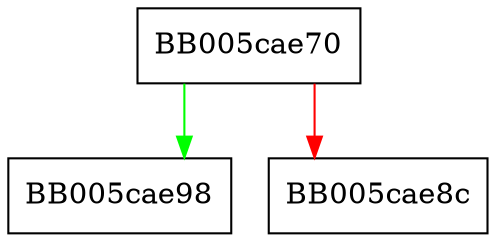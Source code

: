 digraph EVP_KEYMGMT_gen_settable_params {
  node [shape="box"];
  graph [splines=ortho];
  BB005cae70 -> BB005cae98 [color="green"];
  BB005cae70 -> BB005cae8c [color="red"];
}